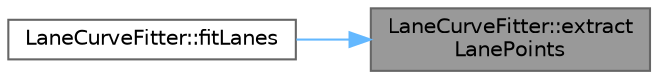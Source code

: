 digraph "LaneCurveFitter::extractLanePoints"
{
 // LATEX_PDF_SIZE
  bgcolor="transparent";
  edge [fontname=Helvetica,fontsize=10,labelfontname=Helvetica,labelfontsize=10];
  node [fontname=Helvetica,fontsize=10,shape=box,height=0.2,width=0.4];
  rankdir="RL";
  Node1 [id="Node000001",label="LaneCurveFitter::extract\lLanePoints",height=0.2,width=0.4,color="gray40", fillcolor="grey60", style="filled", fontcolor="black",tooltip=" "];
  Node1 -> Node2 [id="edge1_Node000001_Node000002",dir="back",color="steelblue1",style="solid",tooltip=" "];
  Node2 [id="Node000002",label="LaneCurveFitter::fitLanes",height=0.2,width=0.4,color="grey40", fillcolor="white", style="filled",URL="$classLaneCurveFitter.html#a5b5666f7c775b4d11dc7c5df011ca9ce",tooltip=" "];
}

